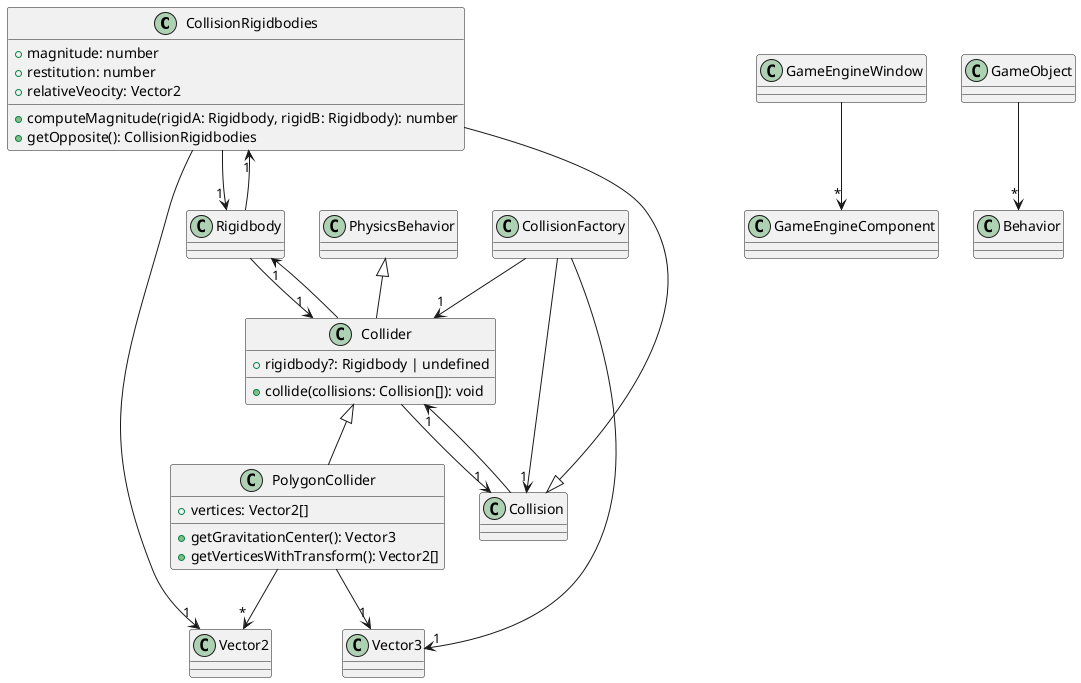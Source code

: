 @startuml
class CollisionRigidbodies extends Collision {
    +magnitude: number
    +restitution: number
    +relativeVeocity: Vector2
    +computeMagnitude(rigidA: Rigidbody, rigidB: Rigidbody): number
    +getOpposite(): CollisionRigidbodies
}
class Collider extends PhysicsBehavior {
    +rigidbody?: Rigidbody | undefined
    +collide(collisions: Collision[]): void
}
class CollisionFactory {
}
class PolygonCollider extends Collider {
    +vertices: Vector2[]
    +getGravitationCenter(): Vector3
    +getVerticesWithTransform(): Vector2[]
}
GameEngineWindow --> "*" GameEngineComponent
GameObject --> "*" Behavior
Collision --> "1" Collider
CollisionRigidbodies --> "1" Vector2
CollisionRigidbodies --> "1" Rigidbody
Rigidbody --> "1" Collider
Rigidbody --> "1" CollisionRigidbodies
Collider --> "1" Rigidbody
Collider --> "1" Collision
CollisionFactory --> "1" Vector3
CollisionFactory --> "1" Collider
CollisionFactory --> "1" Collision
PolygonCollider --> "*" Vector2
PolygonCollider --> "1" Vector3
@enduml
